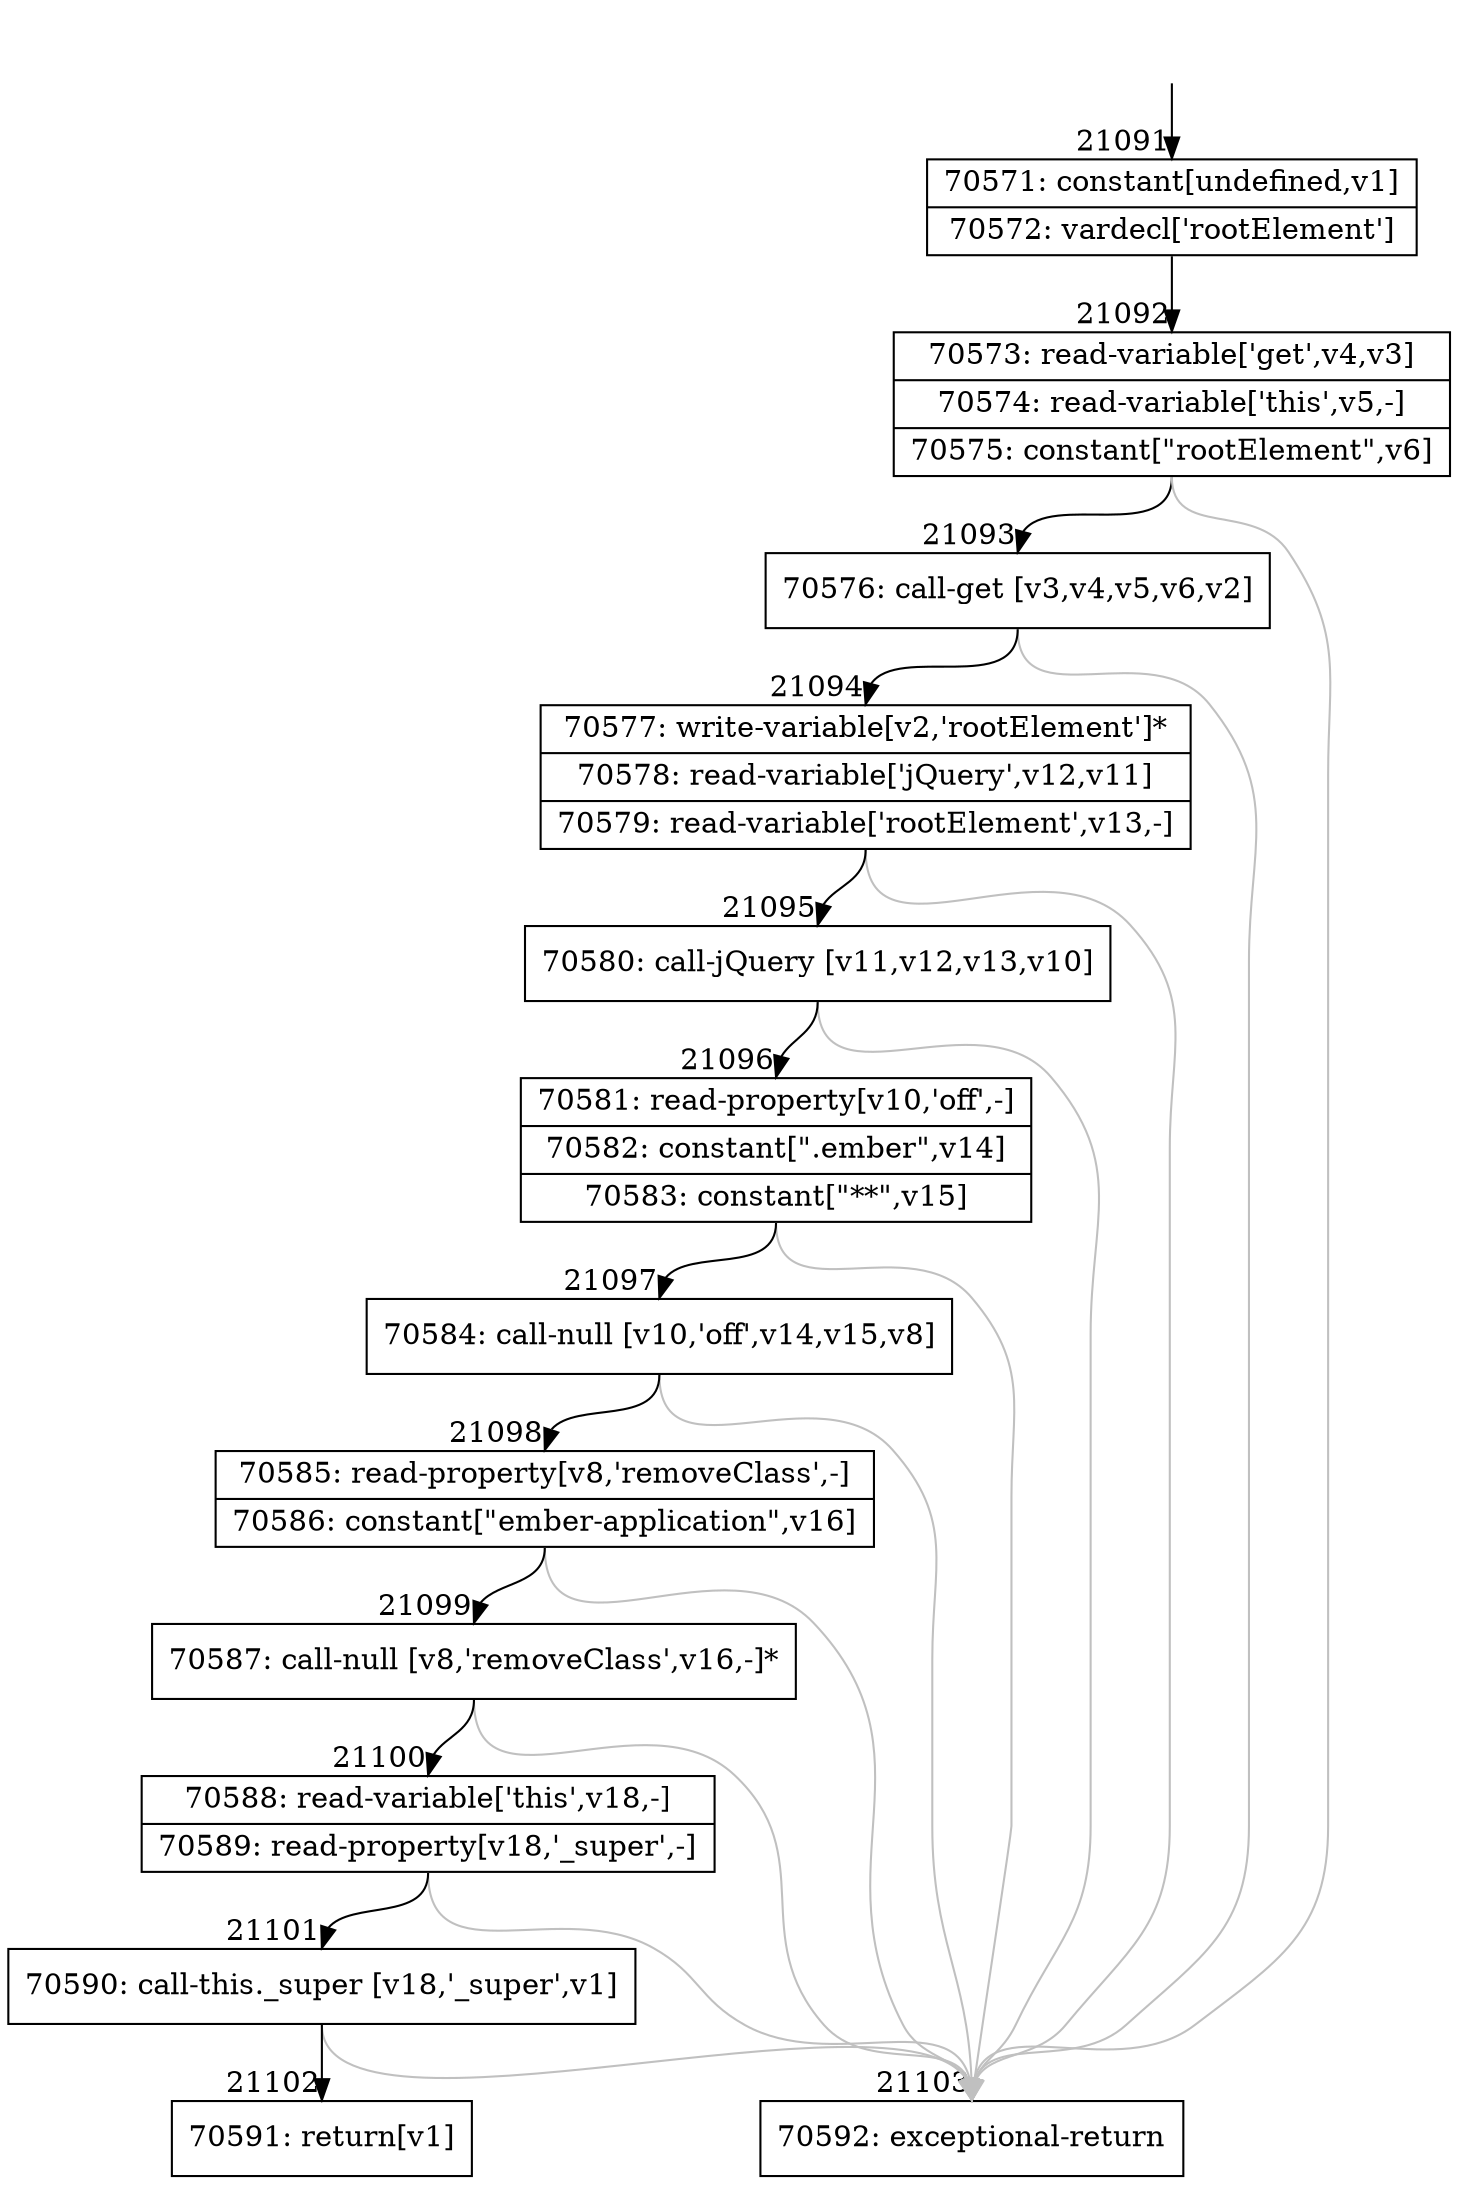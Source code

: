 digraph {
rankdir="TD"
BB_entry1842[shape=none,label=""];
BB_entry1842 -> BB21091 [tailport=s, headport=n, headlabel="    21091"]
BB21091 [shape=record label="{70571: constant[undefined,v1]|70572: vardecl['rootElement']}" ] 
BB21091 -> BB21092 [tailport=s, headport=n, headlabel="      21092"]
BB21092 [shape=record label="{70573: read-variable['get',v4,v3]|70574: read-variable['this',v5,-]|70575: constant[\"rootElement\",v6]}" ] 
BB21092 -> BB21093 [tailport=s, headport=n, headlabel="      21093"]
BB21092 -> BB21103 [tailport=s, headport=n, color=gray, headlabel="      21103"]
BB21093 [shape=record label="{70576: call-get [v3,v4,v5,v6,v2]}" ] 
BB21093 -> BB21094 [tailport=s, headport=n, headlabel="      21094"]
BB21093 -> BB21103 [tailport=s, headport=n, color=gray]
BB21094 [shape=record label="{70577: write-variable[v2,'rootElement']*|70578: read-variable['jQuery',v12,v11]|70579: read-variable['rootElement',v13,-]}" ] 
BB21094 -> BB21095 [tailport=s, headport=n, headlabel="      21095"]
BB21094 -> BB21103 [tailport=s, headport=n, color=gray]
BB21095 [shape=record label="{70580: call-jQuery [v11,v12,v13,v10]}" ] 
BB21095 -> BB21096 [tailport=s, headport=n, headlabel="      21096"]
BB21095 -> BB21103 [tailport=s, headport=n, color=gray]
BB21096 [shape=record label="{70581: read-property[v10,'off',-]|70582: constant[\".ember\",v14]|70583: constant[\"**\",v15]}" ] 
BB21096 -> BB21097 [tailport=s, headport=n, headlabel="      21097"]
BB21096 -> BB21103 [tailport=s, headport=n, color=gray]
BB21097 [shape=record label="{70584: call-null [v10,'off',v14,v15,v8]}" ] 
BB21097 -> BB21098 [tailport=s, headport=n, headlabel="      21098"]
BB21097 -> BB21103 [tailport=s, headport=n, color=gray]
BB21098 [shape=record label="{70585: read-property[v8,'removeClass',-]|70586: constant[\"ember-application\",v16]}" ] 
BB21098 -> BB21099 [tailport=s, headport=n, headlabel="      21099"]
BB21098 -> BB21103 [tailport=s, headport=n, color=gray]
BB21099 [shape=record label="{70587: call-null [v8,'removeClass',v16,-]*}" ] 
BB21099 -> BB21100 [tailport=s, headport=n, headlabel="      21100"]
BB21099 -> BB21103 [tailport=s, headport=n, color=gray]
BB21100 [shape=record label="{70588: read-variable['this',v18,-]|70589: read-property[v18,'_super',-]}" ] 
BB21100 -> BB21101 [tailport=s, headport=n, headlabel="      21101"]
BB21100 -> BB21103 [tailport=s, headport=n, color=gray]
BB21101 [shape=record label="{70590: call-this._super [v18,'_super',v1]}" ] 
BB21101 -> BB21102 [tailport=s, headport=n, headlabel="      21102"]
BB21101 -> BB21103 [tailport=s, headport=n, color=gray]
BB21102 [shape=record label="{70591: return[v1]}" ] 
BB21103 [shape=record label="{70592: exceptional-return}" ] 
//#$~ 39621
}
